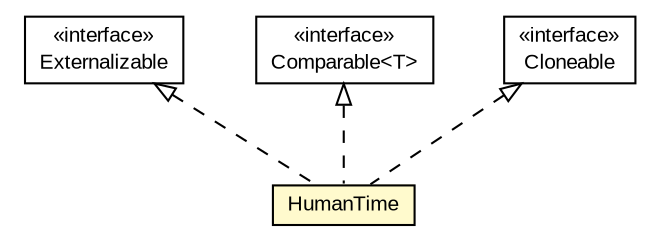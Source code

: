 #!/usr/local/bin/dot
#
# Class diagram 
# Generated by UMLGraph version R5_6-24-gf6e263 (http://www.umlgraph.org/)
#

digraph G {
	edge [fontname="arial",fontsize=10,labelfontname="arial",labelfontsize=10];
	node [fontname="arial",fontsize=10,shape=plaintext];
	nodesep=0.25;
	ranksep=0.5;
	// org.osmdroid.debug.util.HumanTime
	c42103 [label=<<table title="org.osmdroid.debug.util.HumanTime" border="0" cellborder="1" cellspacing="0" cellpadding="2" port="p" bgcolor="lemonChiffon" href="./HumanTime.html">
		<tr><td><table border="0" cellspacing="0" cellpadding="1">
<tr><td align="center" balign="center"> HumanTime </td></tr>
		</table></td></tr>
		</table>>, URL="./HumanTime.html", fontname="arial", fontcolor="black", fontsize=10.0];
	//org.osmdroid.debug.util.HumanTime implements java.io.Externalizable
	c42386:p -> c42103:p [dir=back,arrowtail=empty,style=dashed];
	//org.osmdroid.debug.util.HumanTime implements java.lang.Comparable<T>
	c42387:p -> c42103:p [dir=back,arrowtail=empty,style=dashed];
	//org.osmdroid.debug.util.HumanTime implements java.lang.Cloneable
	c42388:p -> c42103:p [dir=back,arrowtail=empty,style=dashed];
	// java.io.Externalizable
	c42386 [label=<<table title="java.io.Externalizable" border="0" cellborder="1" cellspacing="0" cellpadding="2" port="p" href="http://java.sun.com/j2se/1.4.2/docs/api/java/io/Externalizable.html">
		<tr><td><table border="0" cellspacing="0" cellpadding="1">
<tr><td align="center" balign="center"> &#171;interface&#187; </td></tr>
<tr><td align="center" balign="center"> Externalizable </td></tr>
		</table></td></tr>
		</table>>, URL="http://java.sun.com/j2se/1.4.2/docs/api/java/io/Externalizable.html", fontname="arial", fontcolor="black", fontsize=10.0];
	// java.lang.Comparable<T>
	c42387 [label=<<table title="java.lang.Comparable" border="0" cellborder="1" cellspacing="0" cellpadding="2" port="p" href="http://java.sun.com/j2se/1.4.2/docs/api/java/lang/Comparable.html">
		<tr><td><table border="0" cellspacing="0" cellpadding="1">
<tr><td align="center" balign="center"> &#171;interface&#187; </td></tr>
<tr><td align="center" balign="center"> Comparable&lt;T&gt; </td></tr>
		</table></td></tr>
		</table>>, URL="http://java.sun.com/j2se/1.4.2/docs/api/java/lang/Comparable.html", fontname="arial", fontcolor="black", fontsize=10.0];
	// java.lang.Cloneable
	c42388 [label=<<table title="java.lang.Cloneable" border="0" cellborder="1" cellspacing="0" cellpadding="2" port="p" href="http://java.sun.com/j2se/1.4.2/docs/api/java/lang/Cloneable.html">
		<tr><td><table border="0" cellspacing="0" cellpadding="1">
<tr><td align="center" balign="center"> &#171;interface&#187; </td></tr>
<tr><td align="center" balign="center"> Cloneable </td></tr>
		</table></td></tr>
		</table>>, URL="http://java.sun.com/j2se/1.4.2/docs/api/java/lang/Cloneable.html", fontname="arial", fontcolor="black", fontsize=10.0];
}

